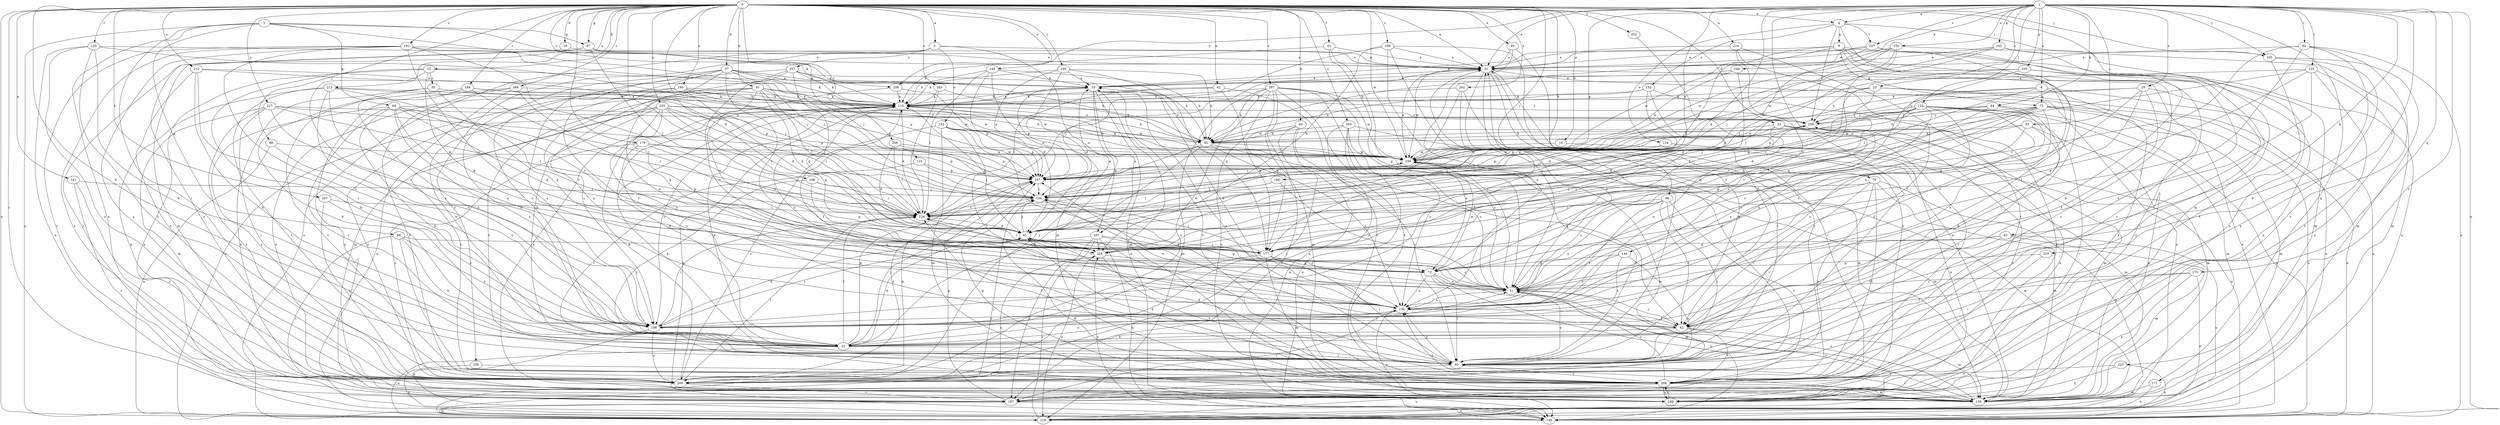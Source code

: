 strict digraph  {
0;
1;
2;
3;
4;
8;
9;
10;
15;
16;
18;
21;
23;
29;
30;
31;
33;
37;
41;
42;
45;
51;
61;
62;
67;
68;
69;
72;
73;
79;
80;
81;
83;
84;
85;
92;
93;
95;
96;
98;
100;
105;
106;
108;
110;
115;
123;
124;
125;
126;
136;
141;
144;
146;
148;
149;
150;
152;
153;
154;
156;
162;
165;
167;
171;
175;
177;
178;
184;
187;
188;
192;
193;
196;
197;
198;
206;
207;
208;
212;
213;
214;
217;
218;
219;
222;
227;
228;
239;
248;
249;
253;
255;
256;
257;
258;
259;
262;
263;
267;
268;
269;
0 -> 3  [label=a];
0 -> 4  [label=a];
0 -> 15  [label=b];
0 -> 16  [label=b];
0 -> 18  [label=b];
0 -> 21  [label=b];
0 -> 33  [label=d];
0 -> 37  [label=d];
0 -> 41  [label=d];
0 -> 42  [label=e];
0 -> 45  [label=e];
0 -> 51  [label=e];
0 -> 61  [label=f];
0 -> 67  [label=g];
0 -> 79  [label=h];
0 -> 80  [label=h];
0 -> 81  [label=h];
0 -> 96  [label=j];
0 -> 98  [label=j];
0 -> 100  [label=j];
0 -> 105  [label=j];
0 -> 108  [label=k];
0 -> 123  [label=l];
0 -> 136  [label=m];
0 -> 141  [label=n];
0 -> 148  [label=o];
0 -> 178  [label=r];
0 -> 184  [label=r];
0 -> 187  [label=r];
0 -> 188  [label=s];
0 -> 192  [label=s];
0 -> 193  [label=s];
0 -> 196  [label=s];
0 -> 206  [label=t];
0 -> 207  [label=t];
0 -> 212  [label=u];
0 -> 213  [label=u];
0 -> 214  [label=u];
0 -> 217  [label=u];
0 -> 218  [label=u];
0 -> 239  [label=w];
0 -> 253  [label=y];
0 -> 255  [label=y];
0 -> 256  [label=y];
0 -> 262  [label=z];
0 -> 263  [label=z];
0 -> 267  [label=z];
0 -> 268  [label=z];
1 -> 4  [label=a];
1 -> 8  [label=a];
1 -> 23  [label=c];
1 -> 29  [label=c];
1 -> 41  [label=d];
1 -> 51  [label=e];
1 -> 83  [label=h];
1 -> 84  [label=h];
1 -> 92  [label=i];
1 -> 93  [label=i];
1 -> 105  [label=j];
1 -> 124  [label=l];
1 -> 125  [label=l];
1 -> 144  [label=n];
1 -> 146  [label=n];
1 -> 149  [label=o];
1 -> 150  [label=o];
1 -> 162  [label=p];
1 -> 165  [label=p];
1 -> 167  [label=p];
1 -> 171  [label=q];
1 -> 175  [label=q];
1 -> 219  [label=v];
1 -> 222  [label=v];
1 -> 227  [label=v];
1 -> 248  [label=x];
1 -> 256  [label=y];
2 -> 67  [label=g];
2 -> 68  [label=g];
2 -> 69  [label=g];
2 -> 95  [label=i];
2 -> 110  [label=k];
2 -> 115  [label=k];
2 -> 218  [label=u];
2 -> 249  [label=x];
3 -> 51  [label=e];
3 -> 152  [label=o];
3 -> 197  [label=s];
3 -> 218  [label=u];
3 -> 257  [label=y];
3 -> 258  [label=y];
4 -> 9  [label=a];
4 -> 62  [label=f];
4 -> 105  [label=j];
4 -> 153  [label=o];
4 -> 154  [label=o];
4 -> 227  [label=v];
4 -> 259  [label=y];
8 -> 72  [label=g];
8 -> 106  [label=j];
8 -> 126  [label=l];
8 -> 146  [label=n];
8 -> 177  [label=q];
8 -> 269  [label=z];
9 -> 51  [label=e];
9 -> 72  [label=g];
9 -> 95  [label=i];
9 -> 126  [label=l];
9 -> 136  [label=m];
9 -> 208  [label=t];
9 -> 239  [label=w];
9 -> 269  [label=z];
10 -> 115  [label=k];
10 -> 136  [label=m];
10 -> 146  [label=n];
10 -> 156  [label=o];
10 -> 167  [label=p];
10 -> 197  [label=s];
10 -> 208  [label=t];
10 -> 269  [label=z];
15 -> 10  [label=a];
15 -> 21  [label=b];
15 -> 30  [label=c];
15 -> 73  [label=g];
15 -> 146  [label=n];
15 -> 198  [label=s];
16 -> 239  [label=w];
16 -> 249  [label=x];
18 -> 51  [label=e];
18 -> 269  [label=z];
21 -> 31  [label=c];
21 -> 41  [label=d];
21 -> 95  [label=i];
21 -> 106  [label=j];
21 -> 126  [label=l];
21 -> 156  [label=o];
21 -> 167  [label=p];
21 -> 218  [label=u];
23 -> 41  [label=d];
23 -> 115  [label=k];
23 -> 208  [label=t];
23 -> 218  [label=u];
23 -> 228  [label=v];
23 -> 259  [label=y];
29 -> 31  [label=c];
29 -> 62  [label=f];
29 -> 95  [label=i];
29 -> 115  [label=k];
29 -> 177  [label=q];
29 -> 259  [label=y];
30 -> 73  [label=g];
30 -> 115  [label=k];
30 -> 208  [label=t];
30 -> 249  [label=x];
31 -> 106  [label=j];
31 -> 126  [label=l];
31 -> 156  [label=o];
31 -> 218  [label=u];
33 -> 85  [label=h];
33 -> 95  [label=i];
33 -> 136  [label=m];
33 -> 156  [label=o];
33 -> 167  [label=p];
33 -> 208  [label=t];
37 -> 10  [label=a];
37 -> 21  [label=b];
37 -> 62  [label=f];
37 -> 85  [label=h];
37 -> 115  [label=k];
37 -> 156  [label=o];
37 -> 167  [label=p];
37 -> 198  [label=s];
37 -> 228  [label=v];
41 -> 10  [label=a];
41 -> 95  [label=i];
41 -> 106  [label=j];
41 -> 115  [label=k];
41 -> 177  [label=q];
41 -> 228  [label=v];
41 -> 239  [label=w];
42 -> 115  [label=k];
42 -> 126  [label=l];
42 -> 177  [label=q];
42 -> 208  [label=t];
45 -> 51  [label=e];
45 -> 177  [label=q];
45 -> 249  [label=x];
51 -> 10  [label=a];
51 -> 95  [label=i];
51 -> 106  [label=j];
51 -> 187  [label=r];
51 -> 208  [label=t];
51 -> 218  [label=u];
51 -> 239  [label=w];
61 -> 31  [label=c];
61 -> 51  [label=e];
61 -> 73  [label=g];
61 -> 115  [label=k];
62 -> 21  [label=b];
62 -> 31  [label=c];
62 -> 136  [label=m];
62 -> 167  [label=p];
62 -> 208  [label=t];
67 -> 51  [label=e];
67 -> 106  [label=j];
67 -> 126  [label=l];
67 -> 136  [label=m];
67 -> 187  [label=r];
68 -> 21  [label=b];
68 -> 177  [label=q];
68 -> 187  [label=r];
68 -> 198  [label=s];
68 -> 208  [label=t];
69 -> 21  [label=b];
69 -> 31  [label=c];
69 -> 95  [label=i];
69 -> 126  [label=l];
69 -> 177  [label=q];
69 -> 198  [label=s];
69 -> 228  [label=v];
69 -> 259  [label=y];
69 -> 269  [label=z];
72 -> 31  [label=c];
72 -> 73  [label=g];
72 -> 136  [label=m];
72 -> 146  [label=n];
72 -> 156  [label=o];
72 -> 177  [label=q];
72 -> 218  [label=u];
72 -> 228  [label=v];
72 -> 239  [label=w];
72 -> 259  [label=y];
73 -> 31  [label=c];
73 -> 95  [label=i];
73 -> 136  [label=m];
73 -> 146  [label=n];
73 -> 156  [label=o];
73 -> 239  [label=w];
79 -> 31  [label=c];
79 -> 95  [label=i];
79 -> 106  [label=j];
79 -> 136  [label=m];
79 -> 208  [label=t];
79 -> 218  [label=u];
79 -> 269  [label=z];
80 -> 85  [label=h];
80 -> 95  [label=i];
80 -> 146  [label=n];
80 -> 187  [label=r];
80 -> 269  [label=z];
81 -> 41  [label=d];
81 -> 115  [label=k];
81 -> 126  [label=l];
81 -> 136  [label=m];
81 -> 208  [label=t];
81 -> 218  [label=u];
81 -> 228  [label=v];
81 -> 239  [label=w];
81 -> 259  [label=y];
83 -> 31  [label=c];
83 -> 62  [label=f];
83 -> 136  [label=m];
83 -> 177  [label=q];
83 -> 218  [label=u];
84 -> 21  [label=b];
84 -> 31  [label=c];
84 -> 85  [label=h];
84 -> 228  [label=v];
84 -> 259  [label=y];
85 -> 10  [label=a];
85 -> 21  [label=b];
85 -> 31  [label=c];
85 -> 106  [label=j];
85 -> 156  [label=o];
85 -> 239  [label=w];
92 -> 21  [label=b];
92 -> 31  [label=c];
92 -> 51  [label=e];
92 -> 146  [label=n];
92 -> 208  [label=t];
92 -> 228  [label=v];
93 -> 31  [label=c];
93 -> 85  [label=h];
93 -> 95  [label=i];
93 -> 126  [label=l];
93 -> 249  [label=x];
95 -> 10  [label=a];
95 -> 31  [label=c];
95 -> 41  [label=d];
95 -> 51  [label=e];
95 -> 115  [label=k];
95 -> 126  [label=l];
95 -> 156  [label=o];
95 -> 208  [label=t];
95 -> 269  [label=z];
96 -> 62  [label=f];
96 -> 95  [label=i];
96 -> 126  [label=l];
96 -> 156  [label=o];
96 -> 177  [label=q];
96 -> 198  [label=s];
96 -> 208  [label=t];
98 -> 198  [label=s];
98 -> 218  [label=u];
98 -> 239  [label=w];
100 -> 10  [label=a];
100 -> 41  [label=d];
100 -> 85  [label=h];
100 -> 115  [label=k];
100 -> 167  [label=p];
100 -> 177  [label=q];
105 -> 136  [label=m];
105 -> 208  [label=t];
105 -> 249  [label=x];
106 -> 126  [label=l];
106 -> 156  [label=o];
108 -> 95  [label=i];
108 -> 106  [label=j];
108 -> 126  [label=l];
108 -> 177  [label=q];
110 -> 95  [label=i];
110 -> 106  [label=j];
110 -> 167  [label=p];
115 -> 10  [label=a];
115 -> 21  [label=b];
115 -> 62  [label=f];
115 -> 85  [label=h];
115 -> 156  [label=o];
115 -> 198  [label=s];
115 -> 239  [label=w];
115 -> 259  [label=y];
123 -> 21  [label=b];
123 -> 51  [label=e];
123 -> 106  [label=j];
123 -> 146  [label=n];
123 -> 208  [label=t];
123 -> 269  [label=z];
124 -> 62  [label=f];
124 -> 106  [label=j];
124 -> 126  [label=l];
124 -> 136  [label=m];
124 -> 146  [label=n];
124 -> 156  [label=o];
124 -> 167  [label=p];
124 -> 187  [label=r];
124 -> 198  [label=s];
124 -> 239  [label=w];
124 -> 259  [label=y];
125 -> 10  [label=a];
125 -> 73  [label=g];
125 -> 126  [label=l];
125 -> 198  [label=s];
125 -> 208  [label=t];
125 -> 249  [label=x];
126 -> 41  [label=d];
126 -> 115  [label=k];
136 -> 31  [label=c];
136 -> 41  [label=d];
136 -> 51  [label=e];
136 -> 95  [label=i];
136 -> 156  [label=o];
136 -> 167  [label=p];
141 -> 106  [label=j];
141 -> 187  [label=r];
141 -> 269  [label=z];
144 -> 73  [label=g];
144 -> 156  [label=o];
144 -> 198  [label=s];
144 -> 269  [label=z];
146 -> 51  [label=e];
146 -> 115  [label=k];
146 -> 228  [label=v];
148 -> 10  [label=a];
148 -> 41  [label=d];
148 -> 85  [label=h];
148 -> 115  [label=k];
148 -> 126  [label=l];
148 -> 136  [label=m];
149 -> 31  [label=c];
149 -> 106  [label=j];
149 -> 126  [label=l];
150 -> 51  [label=e];
150 -> 106  [label=j];
150 -> 167  [label=p];
150 -> 218  [label=u];
150 -> 228  [label=v];
150 -> 239  [label=w];
152 -> 31  [label=c];
152 -> 62  [label=f];
152 -> 85  [label=h];
152 -> 136  [label=m];
152 -> 167  [label=p];
152 -> 239  [label=w];
152 -> 269  [label=z];
153 -> 41  [label=d];
153 -> 85  [label=h];
153 -> 115  [label=k];
153 -> 177  [label=q];
153 -> 187  [label=r];
154 -> 106  [label=j];
154 -> 136  [label=m];
154 -> 146  [label=n];
154 -> 167  [label=p];
154 -> 239  [label=w];
156 -> 62  [label=f];
156 -> 146  [label=n];
156 -> 187  [label=r];
156 -> 198  [label=s];
156 -> 259  [label=y];
162 -> 51  [label=e];
162 -> 95  [label=i];
162 -> 126  [label=l];
162 -> 136  [label=m];
162 -> 239  [label=w];
165 -> 10  [label=a];
165 -> 73  [label=g];
165 -> 95  [label=i];
165 -> 239  [label=w];
165 -> 249  [label=x];
167 -> 106  [label=j];
167 -> 269  [label=z];
171 -> 136  [label=m];
171 -> 218  [label=u];
175 -> 31  [label=c];
175 -> 62  [label=f];
175 -> 146  [label=n];
175 -> 249  [label=x];
177 -> 21  [label=b];
177 -> 31  [label=c];
177 -> 95  [label=i];
177 -> 106  [label=j];
177 -> 126  [label=l];
177 -> 136  [label=m];
177 -> 259  [label=y];
178 -> 41  [label=d];
178 -> 156  [label=o];
178 -> 167  [label=p];
178 -> 239  [label=w];
178 -> 269  [label=z];
184 -> 21  [label=b];
184 -> 115  [label=k];
184 -> 126  [label=l];
184 -> 198  [label=s];
184 -> 239  [label=w];
187 -> 146  [label=n];
187 -> 167  [label=p];
187 -> 218  [label=u];
187 -> 239  [label=w];
188 -> 31  [label=c];
188 -> 51  [label=e];
188 -> 62  [label=f];
188 -> 126  [label=l];
188 -> 156  [label=o];
188 -> 228  [label=v];
192 -> 51  [label=e];
192 -> 106  [label=j];
192 -> 126  [label=l];
192 -> 187  [label=r];
192 -> 198  [label=s];
192 -> 228  [label=v];
192 -> 249  [label=x];
192 -> 269  [label=z];
193 -> 31  [label=c];
193 -> 85  [label=h];
193 -> 136  [label=m];
193 -> 146  [label=n];
193 -> 156  [label=o];
193 -> 269  [label=z];
196 -> 21  [label=b];
196 -> 41  [label=d];
196 -> 115  [label=k];
196 -> 156  [label=o];
196 -> 167  [label=p];
196 -> 239  [label=w];
196 -> 249  [label=x];
197 -> 31  [label=c];
197 -> 73  [label=g];
197 -> 146  [label=n];
197 -> 187  [label=r];
197 -> 198  [label=s];
197 -> 218  [label=u];
197 -> 228  [label=v];
198 -> 41  [label=d];
198 -> 51  [label=e];
198 -> 126  [label=l];
198 -> 146  [label=n];
198 -> 269  [label=z];
206 -> 41  [label=d];
206 -> 126  [label=l];
206 -> 167  [label=p];
206 -> 239  [label=w];
207 -> 126  [label=l];
207 -> 198  [label=s];
207 -> 269  [label=z];
208 -> 31  [label=c];
208 -> 41  [label=d];
208 -> 136  [label=m];
208 -> 218  [label=u];
208 -> 249  [label=x];
212 -> 10  [label=a];
212 -> 21  [label=b];
212 -> 106  [label=j];
212 -> 198  [label=s];
212 -> 269  [label=z];
213 -> 115  [label=k];
213 -> 156  [label=o];
213 -> 167  [label=p];
213 -> 198  [label=s];
213 -> 208  [label=t];
213 -> 228  [label=v];
213 -> 249  [label=x];
214 -> 51  [label=e];
214 -> 62  [label=f];
214 -> 198  [label=s];
214 -> 208  [label=t];
217 -> 95  [label=i];
217 -> 126  [label=l];
217 -> 136  [label=m];
217 -> 167  [label=p];
217 -> 228  [label=v];
217 -> 259  [label=y];
217 -> 269  [label=z];
218 -> 106  [label=j];
218 -> 228  [label=v];
218 -> 239  [label=w];
219 -> 73  [label=g];
219 -> 95  [label=i];
222 -> 146  [label=n];
222 -> 208  [label=t];
222 -> 249  [label=x];
227 -> 10  [label=a];
227 -> 21  [label=b];
227 -> 41  [label=d];
227 -> 51  [label=e];
227 -> 85  [label=h];
227 -> 156  [label=o];
227 -> 249  [label=x];
228 -> 73  [label=g];
228 -> 208  [label=t];
228 -> 218  [label=u];
239 -> 51  [label=e];
239 -> 95  [label=i];
239 -> 115  [label=k];
239 -> 136  [label=m];
239 -> 167  [label=p];
248 -> 10  [label=a];
248 -> 41  [label=d];
248 -> 239  [label=w];
249 -> 115  [label=k];
249 -> 208  [label=t];
253 -> 73  [label=g];
255 -> 73  [label=g];
255 -> 85  [label=h];
255 -> 95  [label=i];
255 -> 106  [label=j];
255 -> 126  [label=l];
255 -> 156  [label=o];
255 -> 177  [label=q];
255 -> 208  [label=t];
255 -> 259  [label=y];
255 -> 269  [label=z];
256 -> 115  [label=k];
256 -> 167  [label=p];
256 -> 249  [label=x];
257 -> 10  [label=a];
257 -> 21  [label=b];
257 -> 31  [label=c];
257 -> 85  [label=h];
257 -> 115  [label=k];
257 -> 177  [label=q];
257 -> 198  [label=s];
258 -> 146  [label=n];
258 -> 208  [label=t];
259 -> 85  [label=h];
259 -> 136  [label=m];
259 -> 167  [label=p];
259 -> 187  [label=r];
259 -> 249  [label=x];
262 -> 31  [label=c];
262 -> 95  [label=i];
262 -> 115  [label=k];
262 -> 228  [label=v];
263 -> 85  [label=h];
263 -> 115  [label=k];
263 -> 126  [label=l];
267 -> 31  [label=c];
267 -> 62  [label=f];
267 -> 85  [label=h];
267 -> 115  [label=k];
267 -> 136  [label=m];
267 -> 177  [label=q];
267 -> 208  [label=t];
267 -> 218  [label=u];
267 -> 239  [label=w];
267 -> 249  [label=x];
267 -> 269  [label=z];
268 -> 73  [label=g];
268 -> 115  [label=k];
268 -> 146  [label=n];
268 -> 249  [label=x];
268 -> 269  [label=z];
269 -> 51  [label=e];
269 -> 115  [label=k];
269 -> 126  [label=l];
269 -> 167  [label=p];
269 -> 187  [label=r];
}
